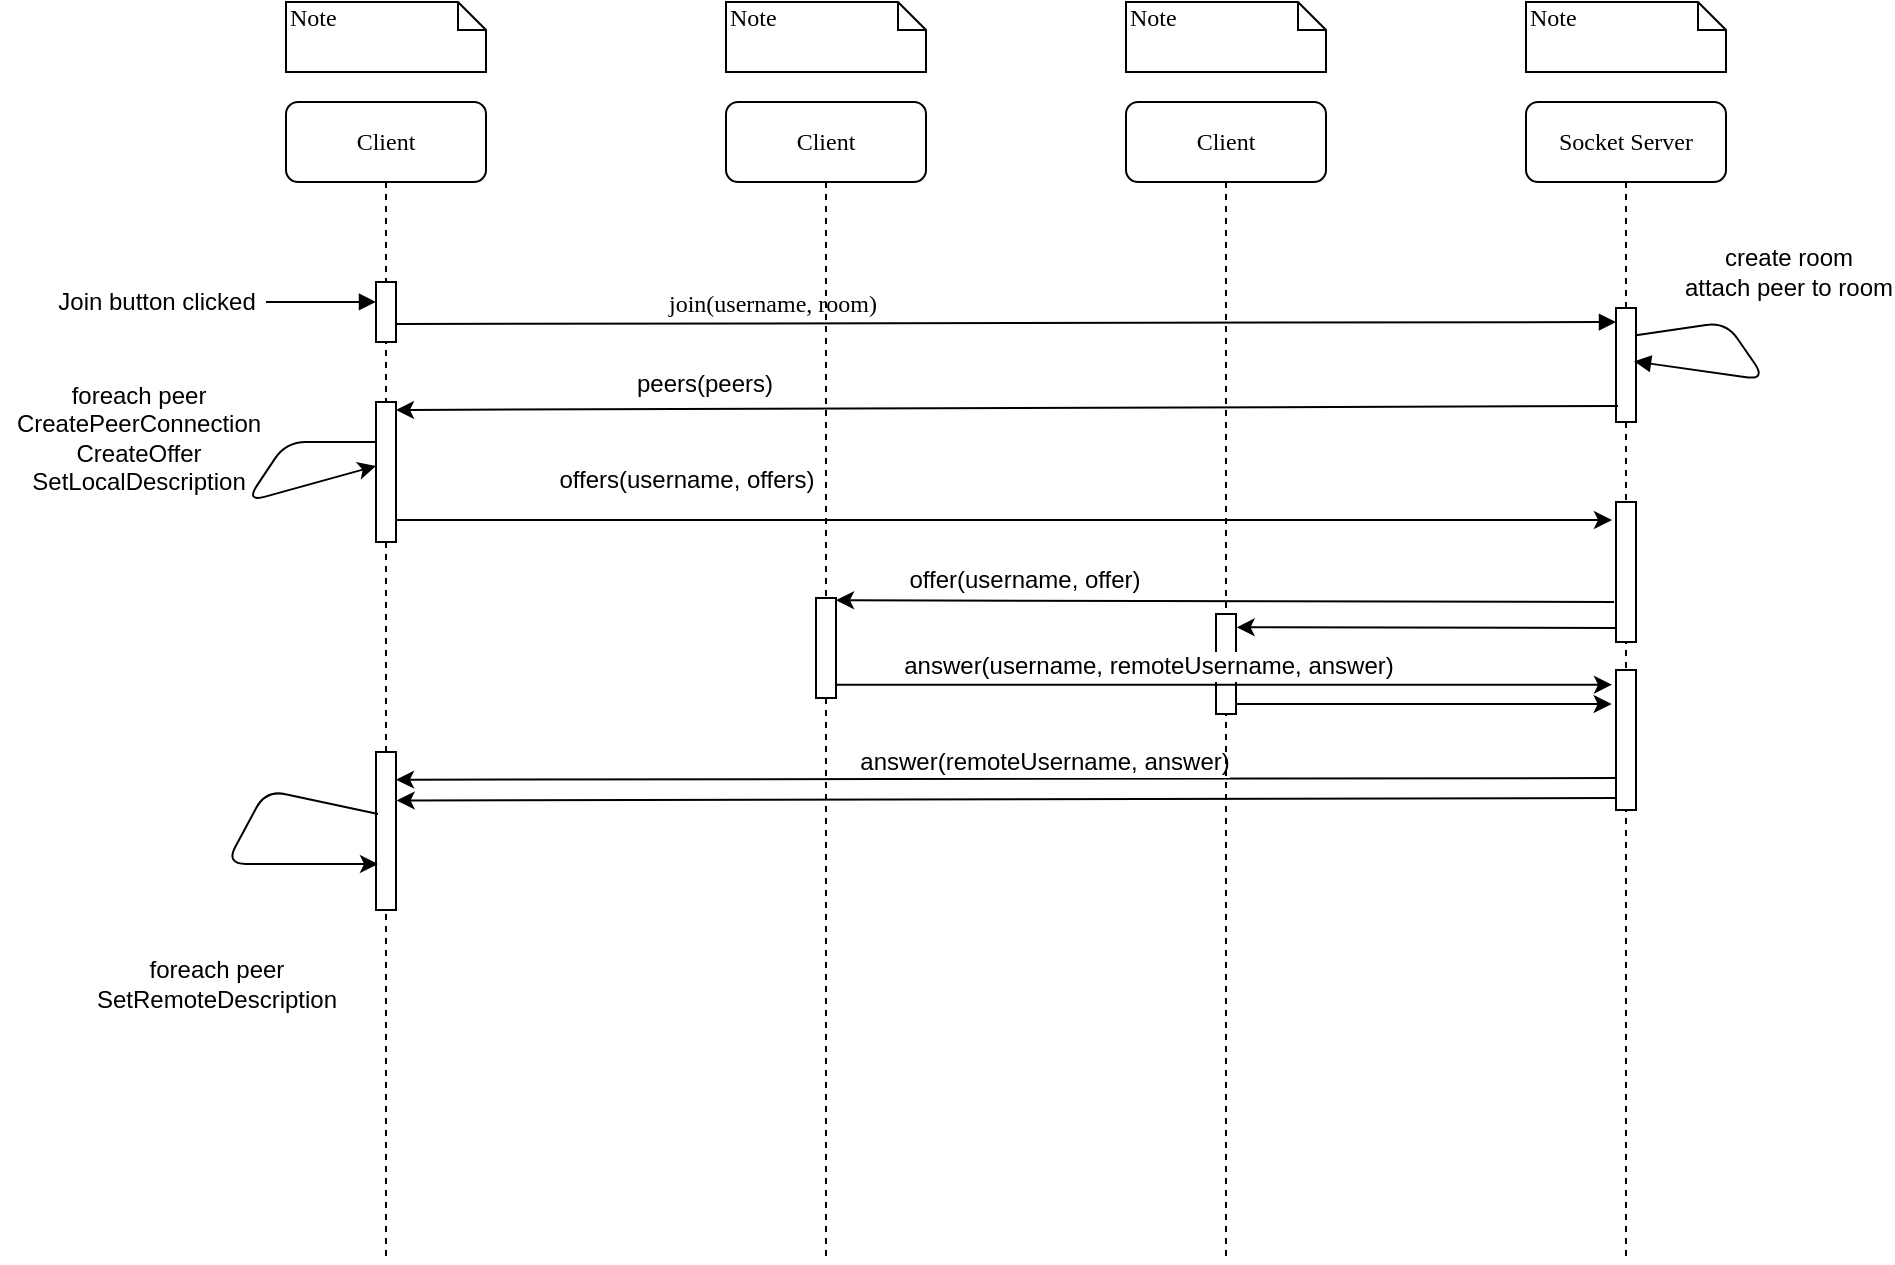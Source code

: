 <mxfile version="12.9.13" type="device" pages="3"><diagram name="Joining a Room" id="RxSfCZX_bcE92INLa4qB"><mxGraphModel dx="1426" dy="905" grid="1" gridSize="10" guides="1" tooltips="1" connect="1" arrows="1" fold="1" page="1" pageScale="1" pageWidth="1100" pageHeight="850" background="#ffffff" math="0" shadow="0"><root><mxCell id="SKw9xpFJ9XDJBb8ivudZ-0"/><mxCell id="SKw9xpFJ9XDJBb8ivudZ-1" parent="SKw9xpFJ9XDJBb8ivudZ-0"/><mxCell id="SKw9xpFJ9XDJBb8ivudZ-2" value="Client" style="shape=umlLifeline;perimeter=lifelinePerimeter;whiteSpace=wrap;html=1;container=1;collapsible=0;recursiveResize=0;outlineConnect=0;rounded=1;shadow=0;comic=0;labelBackgroundColor=none;strokeWidth=1;fontFamily=Verdana;fontSize=12;align=center;" vertex="1" parent="SKw9xpFJ9XDJBb8ivudZ-1"><mxGeometry x="390" y="100" width="100" height="580" as="geometry"/></mxCell><mxCell id="SKw9xpFJ9XDJBb8ivudZ-3" value="" style="html=1;points=[];perimeter=orthogonalPerimeter;rounded=0;shadow=0;comic=0;labelBackgroundColor=none;strokeWidth=1;fontFamily=Verdana;fontSize=12;align=center;" vertex="1" parent="SKw9xpFJ9XDJBb8ivudZ-2"><mxGeometry x="45" y="248" width="10" height="50" as="geometry"/></mxCell><mxCell id="SKw9xpFJ9XDJBb8ivudZ-4" value="Socket Server" style="shape=umlLifeline;perimeter=lifelinePerimeter;whiteSpace=wrap;html=1;container=1;collapsible=0;recursiveResize=0;outlineConnect=0;rounded=1;shadow=0;comic=0;labelBackgroundColor=none;strokeWidth=1;fontFamily=Verdana;fontSize=12;align=center;" vertex="1" parent="SKw9xpFJ9XDJBb8ivudZ-1"><mxGeometry x="790" y="100" width="100" height="580" as="geometry"/></mxCell><mxCell id="SKw9xpFJ9XDJBb8ivudZ-5" value="" style="html=1;points=[];perimeter=orthogonalPerimeter;rounded=0;shadow=0;comic=0;labelBackgroundColor=none;strokeWidth=1;fontFamily=Verdana;fontSize=12;align=center;" vertex="1" parent="SKw9xpFJ9XDJBb8ivudZ-4"><mxGeometry x="45" y="103" width="10" height="57" as="geometry"/></mxCell><mxCell id="SKw9xpFJ9XDJBb8ivudZ-6" value="create room&lt;br style=&quot;font-size: 12px;&quot;&gt;attach peer to room" style="html=1;verticalAlign=bottom;endArrow=block;exitX=1;exitY=0.239;exitDx=0;exitDy=0;exitPerimeter=0;entryX=0.9;entryY=0.468;entryDx=0;entryDy=0;entryPerimeter=0;fontSize=12;rounded=1;" edge="1" parent="SKw9xpFJ9XDJBb8ivudZ-4" source="SKw9xpFJ9XDJBb8ivudZ-5" target="SKw9xpFJ9XDJBb8ivudZ-5"><mxGeometry x="-0.371" y="32" width="80" relative="1" as="geometry"><mxPoint x="56" y="119.013" as="sourcePoint"/><mxPoint x="54" y="138.979" as="targetPoint"/><Array as="points"><mxPoint x="100" y="110"/><mxPoint x="120" y="139"/></Array><mxPoint x="4" y="9" as="offset"/></mxGeometry></mxCell><mxCell id="SKw9xpFJ9XDJBb8ivudZ-7" value="" style="html=1;points=[];perimeter=orthogonalPerimeter;rounded=0;shadow=0;comic=0;labelBackgroundColor=none;strokeWidth=1;fontFamily=Verdana;fontSize=12;align=center;" vertex="1" parent="SKw9xpFJ9XDJBb8ivudZ-4"><mxGeometry x="45" y="284" width="10" height="70" as="geometry"/></mxCell><mxCell id="SKw9xpFJ9XDJBb8ivudZ-36" value="" style="html=1;points=[];perimeter=orthogonalPerimeter;rounded=0;shadow=0;comic=0;labelBackgroundColor=none;strokeWidth=1;fontFamily=Verdana;fontSize=12;align=center;" vertex="1" parent="SKw9xpFJ9XDJBb8ivudZ-4"><mxGeometry x="45" y="200" width="10" height="70" as="geometry"/></mxCell><mxCell id="SKw9xpFJ9XDJBb8ivudZ-8" value="Client" style="shape=umlLifeline;perimeter=lifelinePerimeter;whiteSpace=wrap;html=1;container=1;collapsible=0;recursiveResize=0;outlineConnect=0;rounded=1;shadow=0;comic=0;labelBackgroundColor=none;strokeWidth=1;fontFamily=Verdana;fontSize=12;align=center;" vertex="1" parent="SKw9xpFJ9XDJBb8ivudZ-1"><mxGeometry x="170" y="100" width="100" height="580" as="geometry"/></mxCell><mxCell id="SKw9xpFJ9XDJBb8ivudZ-9" value="" style="html=1;points=[];perimeter=orthogonalPerimeter;rounded=0;shadow=0;comic=0;labelBackgroundColor=none;strokeWidth=1;fontFamily=Verdana;fontSize=12;align=center;" vertex="1" parent="SKw9xpFJ9XDJBb8ivudZ-8"><mxGeometry x="45" y="325" width="10" height="79" as="geometry"/></mxCell><mxCell id="SKw9xpFJ9XDJBb8ivudZ-10" style="edgeStyle=none;rounded=1;orthogonalLoop=1;jettySize=auto;html=1;entryX=0;entryY=0.158;entryDx=0;entryDy=0;entryPerimeter=0;fontSize=12;" edge="1" parent="SKw9xpFJ9XDJBb8ivudZ-8" source="SKw9xpFJ9XDJBb8ivudZ-9" target="SKw9xpFJ9XDJBb8ivudZ-9"><mxGeometry relative="1" as="geometry"><mxPoint x="-30" y="352.5" as="targetPoint"/></mxGeometry></mxCell><mxCell id="SKw9xpFJ9XDJBb8ivudZ-11" value="foreach peer&lt;br&gt;SetRemoteDescription" style="edgeStyle=none;rounded=1;orthogonalLoop=1;jettySize=auto;html=1;exitX=0.1;exitY=0.392;exitDx=0;exitDy=0;exitPerimeter=0;fontSize=12;entryX=0.1;entryY=0.709;entryDx=0;entryDy=0;entryPerimeter=0;" edge="1" parent="SKw9xpFJ9XDJBb8ivudZ-8" source="SKw9xpFJ9XDJBb8ivudZ-9" target="SKw9xpFJ9XDJBb8ivudZ-9"><mxGeometry x="0.131" y="53" relative="1" as="geometry"><mxPoint x="49.5" y="358" as="targetPoint"/><mxPoint x="45" y="337.023" as="sourcePoint"/><Array as="points"><mxPoint x="-10" y="344"/><mxPoint x="-30" y="381"/></Array><mxPoint x="-52" y="35" as="offset"/></mxGeometry></mxCell><mxCell id="SKw9xpFJ9XDJBb8ivudZ-12" value="" style="html=1;points=[];perimeter=orthogonalPerimeter;rounded=0;shadow=0;comic=0;labelBackgroundColor=none;strokeWidth=1;fontFamily=Verdana;fontSize=12;align=center;" vertex="1" parent="SKw9xpFJ9XDJBb8ivudZ-8"><mxGeometry x="45" y="150" width="10" height="70" as="geometry"/></mxCell><mxCell id="SKw9xpFJ9XDJBb8ivudZ-13" style="edgeStyle=none;rounded=1;orthogonalLoop=1;jettySize=auto;html=1;entryX=0;entryY=0.457;entryDx=0;entryDy=0;entryPerimeter=0;fontSize=12;exitX=0;exitY=0.286;exitDx=0;exitDy=0;exitPerimeter=0;" edge="1" parent="SKw9xpFJ9XDJBb8ivudZ-8" source="SKw9xpFJ9XDJBb8ivudZ-12" target="SKw9xpFJ9XDJBb8ivudZ-12"><mxGeometry relative="1" as="geometry"><mxPoint x="-20" y="160" as="targetPoint"/><mxPoint x="50" y="170" as="sourcePoint"/><Array as="points"><mxPoint y="170"/><mxPoint x="-20" y="200"/></Array></mxGeometry></mxCell><mxCell id="SKw9xpFJ9XDJBb8ivudZ-14" value="foreach peer&lt;br&gt;CreatePeerConnection&lt;br style=&quot;font-size: 12px&quot;&gt;CreateOffer&lt;br&gt;SetLocalDescription" style="edgeLabel;html=1;align=center;verticalAlign=middle;resizable=0;points=[];fontSize=12;labelBackgroundColor=none;" vertex="1" connectable="0" parent="SKw9xpFJ9XDJBb8ivudZ-13"><mxGeometry x="-0.373" y="11" relative="1" as="geometry"><mxPoint x="-82.25" y="-9.96" as="offset"/></mxGeometry></mxCell><mxCell id="KfBAkhb3ENhxAniZ2tTc-0" value="" style="html=1;points=[];perimeter=orthogonalPerimeter;fontSize=12;" vertex="1" parent="SKw9xpFJ9XDJBb8ivudZ-8"><mxGeometry x="45" y="90" width="10" height="30" as="geometry"/></mxCell><mxCell id="SKw9xpFJ9XDJBb8ivudZ-15" value="join(username, room)" style="html=1;verticalAlign=bottom;endArrow=block;labelBackgroundColor=none;fontFamily=Verdana;fontSize=12;elbow=vertical;entryX=0;entryY=0.123;entryDx=0;entryDy=0;entryPerimeter=0;exitX=1;exitY=0.7;exitDx=0;exitDy=0;exitPerimeter=0;" edge="1" parent="SKw9xpFJ9XDJBb8ivudZ-1" source="KfBAkhb3ENhxAniZ2tTc-0" target="SKw9xpFJ9XDJBb8ivudZ-5"><mxGeometry x="0.111" y="-152" relative="1" as="geometry"><mxPoint x="225" y="209" as="sourcePoint"/><mxPoint x="-151" y="-152" as="offset"/></mxGeometry></mxCell><mxCell id="SKw9xpFJ9XDJBb8ivudZ-16" value="Note" style="shape=note;whiteSpace=wrap;html=1;size=14;verticalAlign=top;align=left;spacingTop=-6;rounded=0;shadow=0;comic=0;labelBackgroundColor=none;strokeWidth=1;fontFamily=Verdana;fontSize=12;" vertex="1" parent="SKw9xpFJ9XDJBb8ivudZ-1"><mxGeometry x="170" y="50" width="100" height="35" as="geometry"/></mxCell><mxCell id="SKw9xpFJ9XDJBb8ivudZ-17" value="Note" style="shape=note;whiteSpace=wrap;html=1;size=14;verticalAlign=top;align=left;spacingTop=-6;rounded=0;shadow=0;comic=0;labelBackgroundColor=none;strokeWidth=1;fontFamily=Verdana;fontSize=12;" vertex="1" parent="SKw9xpFJ9XDJBb8ivudZ-1"><mxGeometry x="390" y="50" width="100" height="35" as="geometry"/></mxCell><mxCell id="SKw9xpFJ9XDJBb8ivudZ-18" value="Note" style="shape=note;whiteSpace=wrap;html=1;size=14;verticalAlign=top;align=left;spacingTop=-6;rounded=0;shadow=0;comic=0;labelBackgroundColor=none;strokeWidth=1;fontFamily=Verdana;fontSize=12;" vertex="1" parent="SKw9xpFJ9XDJBb8ivudZ-1"><mxGeometry x="790" y="50" width="100" height="35" as="geometry"/></mxCell><mxCell id="SKw9xpFJ9XDJBb8ivudZ-19" style="edgeStyle=orthogonalEdgeStyle;curved=1;rounded=0;orthogonalLoop=1;jettySize=auto;html=1;entryX=1;entryY=0.022;entryDx=0;entryDy=0;entryPerimeter=0;fontSize=12;comic=0;exitX=-0.1;exitY=0.714;exitDx=0;exitDy=0;exitPerimeter=0;" edge="1" parent="SKw9xpFJ9XDJBb8ivudZ-1" source="SKw9xpFJ9XDJBb8ivudZ-36" target="SKw9xpFJ9XDJBb8ivudZ-3"><mxGeometry relative="1" as="geometry"><mxPoint x="834.5" y="349.327" as="sourcePoint"/></mxGeometry></mxCell><mxCell id="SKw9xpFJ9XDJBb8ivudZ-20" value="offer(username, offer)" style="edgeLabel;html=1;align=center;verticalAlign=middle;resizable=0;points=[];fontSize=12;" vertex="1" connectable="0" parent="SKw9xpFJ9XDJBb8ivudZ-19"><mxGeometry x="-0.026" y="-4" relative="1" as="geometry"><mxPoint x="-105.09" y="-7.35" as="offset"/></mxGeometry></mxCell><mxCell id="SKw9xpFJ9XDJBb8ivudZ-23" style="edgeStyle=none;rounded=0;orthogonalLoop=1;jettySize=auto;html=1;entryX=1;entryY=0.175;entryDx=0;entryDy=0;entryPerimeter=0;exitX=0;exitY=0.772;exitDx=0;exitDy=0;exitPerimeter=0;fontSize=12;" edge="1" parent="SKw9xpFJ9XDJBb8ivudZ-1" source="SKw9xpFJ9XDJBb8ivudZ-7" target="SKw9xpFJ9XDJBb8ivudZ-9"><mxGeometry relative="1" as="geometry"><mxPoint x="675" y="433.022" as="sourcePoint"/><mxPoint x="225" y="433.022" as="targetPoint"/></mxGeometry></mxCell><mxCell id="SKw9xpFJ9XDJBb8ivudZ-24" value="answer(remoteUsername, answer)" style="edgeLabel;html=1;align=center;verticalAlign=middle;resizable=0;points=[];fontSize=12;" vertex="1" connectable="0" parent="SKw9xpFJ9XDJBb8ivudZ-23"><mxGeometry x="-0.067" y="-3" relative="1" as="geometry"><mxPoint x="-2" y="-6" as="offset"/></mxGeometry></mxCell><mxCell id="SKw9xpFJ9XDJBb8ivudZ-25" value="Client" style="shape=umlLifeline;perimeter=lifelinePerimeter;whiteSpace=wrap;html=1;container=1;collapsible=0;recursiveResize=0;outlineConnect=0;rounded=1;shadow=0;comic=0;labelBackgroundColor=none;strokeWidth=1;fontFamily=Verdana;fontSize=12;align=center;" vertex="1" parent="SKw9xpFJ9XDJBb8ivudZ-1"><mxGeometry x="590" y="100" width="100" height="580" as="geometry"/></mxCell><mxCell id="SKw9xpFJ9XDJBb8ivudZ-26" value="" style="html=1;points=[];perimeter=orthogonalPerimeter;rounded=0;shadow=0;comic=0;labelBackgroundColor=none;strokeWidth=1;fontFamily=Verdana;fontSize=12;align=center;" vertex="1" parent="SKw9xpFJ9XDJBb8ivudZ-25"><mxGeometry x="45" y="256" width="10" height="50" as="geometry"/></mxCell><mxCell id="SKw9xpFJ9XDJBb8ivudZ-27" value="Note" style="shape=note;whiteSpace=wrap;html=1;size=14;verticalAlign=top;align=left;spacingTop=-6;rounded=0;shadow=0;comic=0;labelBackgroundColor=none;strokeWidth=1;fontFamily=Verdana;fontSize=12;" vertex="1" parent="SKw9xpFJ9XDJBb8ivudZ-1"><mxGeometry x="590" y="50" width="100" height="35" as="geometry"/></mxCell><mxCell id="SKw9xpFJ9XDJBb8ivudZ-28" style="edgeStyle=none;rounded=1;comic=0;orthogonalLoop=1;jettySize=auto;html=1;entryX=1.033;entryY=0.133;entryDx=0;entryDy=0;entryPerimeter=0;fontSize=12;exitX=0;exitY=0.9;exitDx=0;exitDy=0;exitPerimeter=0;" edge="1" parent="SKw9xpFJ9XDJBb8ivudZ-1" source="SKw9xpFJ9XDJBb8ivudZ-36" target="SKw9xpFJ9XDJBb8ivudZ-26"><mxGeometry relative="1" as="geometry"><mxPoint x="835" y="362.65" as="sourcePoint"/></mxGeometry></mxCell><mxCell id="SKw9xpFJ9XDJBb8ivudZ-29" style="edgeStyle=none;rounded=1;comic=0;orthogonalLoop=1;jettySize=auto;html=1;entryX=-0.217;entryY=0.243;entryDx=0;entryDy=0;entryPerimeter=0;fontSize=12;" edge="1" parent="SKw9xpFJ9XDJBb8ivudZ-1" source="SKw9xpFJ9XDJBb8ivudZ-26" target="SKw9xpFJ9XDJBb8ivudZ-7"><mxGeometry relative="1" as="geometry"/></mxCell><mxCell id="SKw9xpFJ9XDJBb8ivudZ-30" style="edgeStyle=none;rounded=1;comic=0;orthogonalLoop=1;jettySize=auto;html=1;entryX=1.033;entryY=0.383;entryDx=0;entryDy=0;entryPerimeter=0;fontSize=12;" edge="1" parent="SKw9xpFJ9XDJBb8ivudZ-1"><mxGeometry relative="1" as="geometry"><mxPoint x="835" y="448" as="sourcePoint"/><mxPoint x="225.33" y="449.257" as="targetPoint"/></mxGeometry></mxCell><mxCell id="SKw9xpFJ9XDJBb8ivudZ-33" style="edgeStyle=none;rounded=1;comic=0;orthogonalLoop=1;jettySize=auto;html=1;entryX=1;entryY=0.057;entryDx=0;entryDy=0;entryPerimeter=0;fontSize=12;exitX=0.1;exitY=0.86;exitDx=0;exitDy=0;exitPerimeter=0;" edge="1" parent="SKw9xpFJ9XDJBb8ivudZ-1" source="SKw9xpFJ9XDJBb8ivudZ-5" target="SKw9xpFJ9XDJBb8ivudZ-12"><mxGeometry relative="1" as="geometry"><mxPoint x="835" y="257.488" as="sourcePoint"/><mxPoint x="227" y="257.488" as="targetPoint"/></mxGeometry></mxCell><mxCell id="SKw9xpFJ9XDJBb8ivudZ-34" value="peers(peers)" style="edgeLabel;html=1;align=center;verticalAlign=middle;resizable=0;points=[];fontSize=12;" vertex="1" connectable="0" parent="SKw9xpFJ9XDJBb8ivudZ-33"><mxGeometry x="0.447" y="-4" relative="1" as="geometry"><mxPoint x="-15" y="-8.54" as="offset"/></mxGeometry></mxCell><mxCell id="SKw9xpFJ9XDJBb8ivudZ-37" value="" style="edgeStyle=none;rounded=1;comic=0;orthogonalLoop=1;jettySize=auto;html=1;fontSize=12;entryX=-0.2;entryY=0.129;entryDx=0;entryDy=0;entryPerimeter=0;exitX=1;exitY=0.843;exitDx=0;exitDy=0;exitPerimeter=0;" edge="1" parent="SKw9xpFJ9XDJBb8ivudZ-1" source="SKw9xpFJ9XDJBb8ivudZ-12" target="SKw9xpFJ9XDJBb8ivudZ-36"><mxGeometry relative="1" as="geometry"><mxPoint x="225" y="303" as="sourcePoint"/><mxPoint x="835" y="303" as="targetPoint"/></mxGeometry></mxCell><mxCell id="SKw9xpFJ9XDJBb8ivudZ-38" value="offers(username, offers)" style="edgeLabel;html=1;align=center;verticalAlign=middle;resizable=0;points=[];fontSize=12;" vertex="1" connectable="0" parent="SKw9xpFJ9XDJBb8ivudZ-37"><mxGeometry x="-0.601" y="2" relative="1" as="geometry"><mxPoint x="23" y="-17.77" as="offset"/></mxGeometry></mxCell><mxCell id="SKw9xpFJ9XDJBb8ivudZ-21" style="rounded=0;orthogonalLoop=1;jettySize=auto;html=1;entryX=-0.2;entryY=0.105;entryDx=0;entryDy=0;entryPerimeter=0;fontSize=12;" edge="1" parent="SKw9xpFJ9XDJBb8ivudZ-1" source="SKw9xpFJ9XDJBb8ivudZ-3" target="SKw9xpFJ9XDJBb8ivudZ-7"><mxGeometry relative="1" as="geometry"/></mxCell><mxCell id="SKw9xpFJ9XDJBb8ivudZ-22" value="answer(username, remoteUsername, answer)" style="edgeLabel;html=1;align=center;verticalAlign=middle;resizable=0;points=[];fontSize=12;" vertex="1" connectable="0" parent="SKw9xpFJ9XDJBb8ivudZ-21"><mxGeometry x="-0.044" y="2" relative="1" as="geometry"><mxPoint x="-30" y="-7.99" as="offset"/></mxGeometry></mxCell><mxCell id="KfBAkhb3ENhxAniZ2tTc-1" value="" style="endArrow=block;endFill=1;endSize=6;html=1;fontSize=12;entryX=0;entryY=0.333;entryDx=0;entryDy=0;entryPerimeter=0;" edge="1" parent="SKw9xpFJ9XDJBb8ivudZ-1" target="KfBAkhb3ENhxAniZ2tTc-0"><mxGeometry width="100" relative="1" as="geometry"><mxPoint x="160" y="200" as="sourcePoint"/><mxPoint x="180" y="200" as="targetPoint"/></mxGeometry></mxCell><mxCell id="KfBAkhb3ENhxAniZ2tTc-2" value="Join button clicked" style="text;html=1;align=center;verticalAlign=middle;resizable=0;points=[];autosize=1;fontSize=12;" vertex="1" parent="SKw9xpFJ9XDJBb8ivudZ-1"><mxGeometry x="50" y="190" width="110" height="20" as="geometry"/></mxCell></root></mxGraphModel></diagram><diagram id="zo6qFpLO3zKq0SVEY2xN" name="Flow of Media Stream"><mxGraphModel dx="1678" dy="1065" grid="1" gridSize="10" guides="1" tooltips="1" connect="1" arrows="1" fold="1" page="1" pageScale="1" pageWidth="1169" pageHeight="827" math="0" shadow="0"><root><mxCell id="d6-RirXBWpP6r86_5c4d-0"/><mxCell id="d6-RirXBWpP6r86_5c4d-1" parent="d6-RirXBWpP6r86_5c4d-0"/><mxCell id="ltpzYQxkjS5_Isr3obq0-52" value="foreach&lt;br&gt;track" style="shape=umlFrame;whiteSpace=wrap;html=1;dashed=1;dashPattern=1 1;labelBackgroundColor=none;strokeColor=#FF0000;fontSize=12;" vertex="1" parent="d6-RirXBWpP6r86_5c4d-1"><mxGeometry x="77.5" y="472" width="962.5" height="138" as="geometry"/></mxCell><mxCell id="d6-RirXBWpP6r86_5c4d-2" value="RTC Module" style="shape=umlLifeline;perimeter=lifelinePerimeter;whiteSpace=wrap;html=1;container=1;collapsible=0;recursiveResize=0;outlineConnect=0;labelBackgroundColor=none;fontSize=12;" vertex="1" parent="d6-RirXBWpP6r86_5c4d-1"><mxGeometry x="110" y="130" width="100" height="890" as="geometry"/></mxCell><mxCell id="ltpzYQxkjS5_Isr3obq0-1" value="" style="html=1;points=[];perimeter=orthogonalPerimeter;labelBackgroundColor=none;fontSize=12;" vertex="1" parent="d6-RirXBWpP6r86_5c4d-2"><mxGeometry x="45" y="80" width="10" height="80" as="geometry"/></mxCell><mxCell id="ltpzYQxkjS5_Isr3obq0-26" value="" style="html=1;points=[];perimeter=orthogonalPerimeter;labelBackgroundColor=none;fontSize=12;" vertex="1" parent="d6-RirXBWpP6r86_5c4d-2"><mxGeometry x="44" y="227" width="10" height="273" as="geometry"/></mxCell><mxCell id="ltpzYQxkjS5_Isr3obq0-53" value="register &lt;br&gt;onStateChanged&lt;br&gt;event" style="endArrow=block;endFill=1;endSize=6;html=1;fontSize=12;exitX=1.035;exitY=0.755;exitDx=0;exitDy=0;exitPerimeter=0;entryX=0.532;entryY=0.594;entryDx=0;entryDy=0;entryPerimeter=0;labelBackgroundColor=none;" edge="1" parent="d6-RirXBWpP6r86_5c4d-2"><mxGeometry x="0.203" y="-51" width="100" relative="1" as="geometry"><mxPoint x="54.35" y="421.775" as="sourcePoint"/><mxPoint x="53.2" y="452.16" as="targetPoint"/><Array as="points"><mxPoint x="110" y="422"/><mxPoint x="110" y="452"/></Array><mxPoint x="50" y="41" as="offset"/></mxGeometry></mxCell><mxCell id="ltpzYQxkjS5_Isr3obq0-55" value="" style="html=1;points=[];perimeter=orthogonalPerimeter;labelBackgroundColor=none;strokeColor=#000000;fontSize=12;" vertex="1" parent="d6-RirXBWpP6r86_5c4d-2"><mxGeometry x="44" y="550" width="10" height="110" as="geometry"/></mxCell><mxCell id="d6-RirXBWpP6r86_5c4d-3" value="WebRTC&lt;br&gt;PeerConnection" style="shape=umlLifeline;perimeter=lifelinePerimeter;whiteSpace=wrap;html=1;container=1;collapsible=0;recursiveResize=0;outlineConnect=0;labelBackgroundColor=none;fontSize=12;" vertex="1" parent="d6-RirXBWpP6r86_5c4d-1"><mxGeometry x="375" y="130" width="100" height="890" as="geometry"/></mxCell><mxCell id="ltpzYQxkjS5_Isr3obq0-39" value="" style="html=1;points=[];perimeter=orthogonalPerimeter;labelBackgroundColor=none;fontSize=12;" vertex="1" parent="d6-RirXBWpP6r86_5c4d-3"><mxGeometry x="45" y="362" width="10" height="39" as="geometry"/></mxCell><mxCell id="ltpzYQxkjS5_Isr3obq0-46" value="" style="html=1;points=[];perimeter=orthogonalPerimeter;labelBackgroundColor=none;fontSize=12;" vertex="1" parent="d6-RirXBWpP6r86_5c4d-3"><mxGeometry x="45" y="232" width="10" height="40" as="geometry"/></mxCell><mxCell id="NxG3vTyJimvZkkVbCAiO-8" value="MediaTrack" style="shape=umlLifeline;perimeter=lifelinePerimeter;whiteSpace=wrap;html=1;container=1;collapsible=0;recursiveResize=0;outlineConnect=0;labelBackgroundColor=none;fontSize=12;" vertex="1" parent="d6-RirXBWpP6r86_5c4d-1"><mxGeometry x="830" y="130" width="100" height="890" as="geometry"/></mxCell><mxCell id="ltpzYQxkjS5_Isr3obq0-13" value="" style="html=1;points=[];perimeter=orthogonalPerimeter;labelBackgroundColor=none;fontSize=12;" vertex="1" parent="NxG3vTyJimvZkkVbCAiO-8"><mxGeometry x="45" y="100" width="10" height="30" as="geometry"/></mxCell><mxCell id="j_lfJlcP6pcY479KWLVB-1" value="" style="html=1;points=[];perimeter=orthogonalPerimeter;labelBackgroundColor=none;strokeColor=#000000;fontSize=12;" vertex="1" parent="NxG3vTyJimvZkkVbCAiO-8"><mxGeometry x="45" y="580" width="10" height="70" as="geometry"/></mxCell><mxCell id="NxG3vTyJimvZkkVbCAiO-9" value="MediaStream" style="shape=umlLifeline;perimeter=lifelinePerimeter;whiteSpace=wrap;html=1;container=1;collapsible=0;recursiveResize=0;outlineConnect=0;labelBackgroundColor=none;fontSize=12;" vertex="1" parent="d6-RirXBWpP6r86_5c4d-1"><mxGeometry x="610" y="130" width="100" height="890" as="geometry"/></mxCell><mxCell id="ltpzYQxkjS5_Isr3obq0-9" value="" style="html=1;points=[];perimeter=orthogonalPerimeter;labelBackgroundColor=none;fontSize=12;" vertex="1" parent="NxG3vTyJimvZkkVbCAiO-9"><mxGeometry x="45" y="90" width="10" height="50" as="geometry"/></mxCell><mxCell id="ltpzYQxkjS5_Isr3obq0-29" value="" style="html=1;points=[];perimeter=orthogonalPerimeter;labelBackgroundColor=none;fontSize=12;" vertex="1" parent="NxG3vTyJimvZkkVbCAiO-9"><mxGeometry x="45" y="292" width="10" height="40" as="geometry"/></mxCell><mxCell id="Ms7VmSjBH13t5JB3340W-0" value="" style="html=1;points=[];perimeter=orthogonalPerimeter;labelBackgroundColor=none;strokeColor=#000000;fontSize=12;" vertex="1" parent="NxG3vTyJimvZkkVbCAiO-9"><mxGeometry x="45" y="570" width="10" height="50" as="geometry"/></mxCell><mxCell id="ltpzYQxkjS5_Isr3obq0-2" value="local stream &lt;br&gt;is ready" style="endArrow=block;endFill=1;endSize=6;html=1;fontSize=12;entryX=0;entryY=0.125;entryDx=0;entryDy=0;entryPerimeter=0;" edge="1" parent="d6-RirXBWpP6r86_5c4d-1"><mxGeometry x="-1" y="28" width="100" relative="1" as="geometry"><mxPoint x="110" y="220" as="sourcePoint"/><mxPoint x="155" y="220" as="targetPoint"/><mxPoint x="-20" y="8" as="offset"/></mxGeometry></mxCell><mxCell id="ltpzYQxkjS5_Isr3obq0-10" value="" style="edgeStyle=none;rounded=1;comic=0;orthogonalLoop=1;jettySize=auto;html=1;fontSize=12;exitX=1.053;exitY=0.313;exitDx=0;exitDy=0;exitPerimeter=0;entryX=-0.124;entryY=0.3;entryDx=0;entryDy=0;entryPerimeter=0;" edge="1" parent="d6-RirXBWpP6r86_5c4d-1" source="ltpzYQxkjS5_Isr3obq0-1" target="ltpzYQxkjS5_Isr3obq0-9"><mxGeometry relative="1" as="geometry"><mxPoint x="625" y="234" as="sourcePoint"/><mxPoint x="660" y="234" as="targetPoint"/></mxGeometry></mxCell><mxCell id="ltpzYQxkjS5_Isr3obq0-11" value="ctor (stream)" style="edgeLabel;html=1;align=center;verticalAlign=middle;resizable=0;points=[];fontSize=12;" vertex="1" connectable="0" parent="ltpzYQxkjS5_Isr3obq0-10"><mxGeometry x="0.05" y="21" relative="1" as="geometry"><mxPoint x="-21" y="16" as="offset"/></mxGeometry></mxCell><mxCell id="ltpzYQxkjS5_Isr3obq0-12" value="MediaStream" style="html=1;verticalAlign=bottom;endArrow=open;dashed=1;endSize=8;fontSize=12;exitX=-0.124;exitY=0.747;exitDx=0;exitDy=0;exitPerimeter=0;entryX=1.171;entryY=0.577;entryDx=0;entryDy=0;entryPerimeter=0;" edge="1" parent="d6-RirXBWpP6r86_5c4d-1" source="ltpzYQxkjS5_Isr3obq0-9" target="ltpzYQxkjS5_Isr3obq0-1"><mxGeometry x="0.159" y="21" relative="1" as="geometry"><mxPoint x="825.33" y="257.85" as="sourcePoint"/><mxPoint x="624.5" y="257.18" as="targetPoint"/><mxPoint as="offset"/></mxGeometry></mxCell><mxCell id="ltpzYQxkjS5_Isr3obq0-14" value="" style="edgeStyle=none;rounded=1;comic=0;orthogonalLoop=1;jettySize=auto;html=1;fontSize=12;" edge="1" parent="d6-RirXBWpP6r86_5c4d-1"><mxGeometry relative="1" as="geometry"><mxPoint x="665.0" y="241" as="sourcePoint"/><mxPoint x="875.0" y="241" as="targetPoint"/></mxGeometry></mxCell><mxCell id="ltpzYQxkjS5_Isr3obq0-15" value="ctor (track)" style="edgeLabel;html=1;align=center;verticalAlign=middle;resizable=0;points=[];fontSize=12;" vertex="1" connectable="0" parent="ltpzYQxkjS5_Isr3obq0-14"><mxGeometry x="-0.199" y="4" relative="1" as="geometry"><mxPoint x="1" y="-2" as="offset"/></mxGeometry></mxCell><mxCell id="ltpzYQxkjS5_Isr3obq0-16" value="MediaTrack" style="html=1;verticalAlign=bottom;endArrow=open;dashed=1;endSize=8;fontSize=12;exitX=-0.006;exitY=0.637;exitDx=0;exitDy=0;exitPerimeter=0;entryX=1.171;entryY=0.559;entryDx=0;entryDy=0;entryPerimeter=0;" edge="1" parent="d6-RirXBWpP6r86_5c4d-1" source="ltpzYQxkjS5_Isr3obq0-13" target="ltpzYQxkjS5_Isr3obq0-9"><mxGeometry x="0.295" y="22" relative="1" as="geometry"><mxPoint x="810" y="250" as="sourcePoint"/><mxPoint x="730" y="250" as="targetPoint"/><mxPoint as="offset"/></mxGeometry></mxCell><mxCell id="ltpzYQxkjS5_Isr3obq0-27" value="" style="endArrow=block;endFill=1;endSize=6;html=1;fontSize=12;" edge="1" parent="d6-RirXBWpP6r86_5c4d-1"><mxGeometry width="100" relative="1" as="geometry"><mxPoint x="100" y="371" as="sourcePoint"/><mxPoint x="154" y="371" as="targetPoint"/></mxGeometry></mxCell><mxCell id="ltpzYQxkjS5_Isr3obq0-28" value="while peer connection&lt;br&gt;is being created" style="edgeLabel;html=1;align=center;verticalAlign=middle;resizable=0;points=[];fontSize=12;" vertex="1" connectable="0" parent="ltpzYQxkjS5_Isr3obq0-27"><mxGeometry x="-0.559" y="-1" relative="1" as="geometry"><mxPoint x="-41.77" y="-19.9" as="offset"/></mxGeometry></mxCell><mxCell id="ltpzYQxkjS5_Isr3obq0-30" value="" style="edgeStyle=none;rounded=1;comic=0;orthogonalLoop=1;jettySize=auto;html=1;fontSize=12;entryX=-0.241;entryY=0.325;entryDx=0;entryDy=0;entryPerimeter=0;" edge="1" parent="d6-RirXBWpP6r86_5c4d-1" target="ltpzYQxkjS5_Isr3obq0-29"><mxGeometry relative="1" as="geometry"><mxPoint x="164" y="434.5" as="sourcePoint"/><mxPoint x="825.0" y="434.5" as="targetPoint"/></mxGeometry></mxCell><mxCell id="ltpzYQxkjS5_Isr3obq0-31" value="getTracksTracks" style="edgeLabel;html=1;align=center;verticalAlign=middle;resizable=0;points=[];fontSize=12;" vertex="1" connectable="0" parent="ltpzYQxkjS5_Isr3obq0-30"><mxGeometry x="-0.718" y="-2" relative="1" as="geometry"><mxPoint x="23.06" y="-7" as="offset"/></mxGeometry></mxCell><mxCell id="ltpzYQxkjS5_Isr3obq0-32" value="MediaTrack[]" style="html=1;verticalAlign=bottom;endArrow=open;dashed=1;endSize=8;fontSize=12;exitX=-0.359;exitY=0.649;exitDx=0;exitDy=0;exitPerimeter=0;entryX=1.035;entryY=0.625;entryDx=0;entryDy=0;entryPerimeter=0;" edge="1" parent="d6-RirXBWpP6r86_5c4d-1" source="ltpzYQxkjS5_Isr3obq0-29"><mxGeometry x="0.68" y="14" relative="1" as="geometry"><mxPoint x="824.35" y="449.16" as="sourcePoint"/><mxPoint x="164.35" y="448" as="targetPoint"/><mxPoint as="offset"/></mxGeometry></mxCell><mxCell id="ltpzYQxkjS5_Isr3obq0-40" value="" style="edgeStyle=none;rounded=1;comic=0;orthogonalLoop=1;jettySize=auto;html=1;fontSize=12;" edge="1" parent="d6-RirXBWpP6r86_5c4d-1"><mxGeometry relative="1" as="geometry"><mxPoint x="164" y="502" as="sourcePoint"/><mxPoint x="420" y="502" as="targetPoint"/></mxGeometry></mxCell><mxCell id="ltpzYQxkjS5_Isr3obq0-41" value="addTrack (WebRTC.MediaTrack)" style="edgeLabel;html=1;align=center;verticalAlign=middle;resizable=0;points=[];fontSize=12;" vertex="1" connectable="0" parent="ltpzYQxkjS5_Isr3obq0-40"><mxGeometry x="-0.133" y="2" relative="1" as="geometry"><mxPoint x="5.41" y="-6.5" as="offset"/></mxGeometry></mxCell><mxCell id="ltpzYQxkjS5_Isr3obq0-44" value="sender" style="html=1;verticalAlign=bottom;endArrow=open;dashed=1;endSize=8;fontSize=12;exitX=-0.271;exitY=0.716;exitDx=0;exitDy=0;exitPerimeter=0;entryX=1.035;entryY=0.71;entryDx=0;entryDy=0;entryPerimeter=0;" edge="1" parent="d6-RirXBWpP6r86_5c4d-1" source="ltpzYQxkjS5_Isr3obq0-39"><mxGeometry x="0.244" y="12" relative="1" as="geometry"><mxPoint x="340" y="512" as="sourcePoint"/><mxPoint x="164.35" y="519.95" as="targetPoint"/><mxPoint as="offset"/></mxGeometry></mxCell><mxCell id="ltpzYQxkjS5_Isr3obq0-47" value="" style="rounded=1;comic=0;orthogonalLoop=1;jettySize=auto;html=1;fontSize=12;" edge="1" parent="d6-RirXBWpP6r86_5c4d-1"><mxGeometry relative="1" as="geometry"><mxPoint x="164" y="378" as="sourcePoint"/><mxPoint x="420" y="378" as="targetPoint"/></mxGeometry></mxCell><mxCell id="ltpzYQxkjS5_Isr3obq0-49" value="ctor" style="edgeLabel;html=1;align=center;verticalAlign=middle;resizable=0;points=[];fontSize=12;" vertex="1" connectable="0" parent="ltpzYQxkjS5_Isr3obq0-47"><mxGeometry x="0.453" y="99" relative="1" as="geometry"><mxPoint x="-98" y="89" as="offset"/></mxGeometry></mxCell><mxCell id="ltpzYQxkjS5_Isr3obq0-50" value="WebRTC.PeerConnection" style="html=1;verticalAlign=bottom;endArrow=open;dashed=1;endSize=8;fontSize=12;exitX=-0.035;exitY=0.625;exitDx=0;exitDy=0;exitPerimeter=0;" edge="1" parent="d6-RirXBWpP6r86_5c4d-1" source="ltpzYQxkjS5_Isr3obq0-46"><mxGeometry x="0.329" y="15" relative="1" as="geometry"><mxPoint x="320" y="382" as="sourcePoint"/><mxPoint x="164" y="387" as="targetPoint"/><mxPoint as="offset"/></mxGeometry></mxCell><mxCell id="ltpzYQxkjS5_Isr3obq0-56" value="" style="endArrow=block;endFill=1;endSize=6;html=1;labelBackgroundColor=none;fontSize=12;entryX=-0.024;entryY=0.143;entryDx=0;entryDy=0;entryPerimeter=0;" edge="1" parent="d6-RirXBWpP6r86_5c4d-1" target="ltpzYQxkjS5_Isr3obq0-55"><mxGeometry width="100" relative="1" as="geometry"><mxPoint x="90" y="696" as="sourcePoint"/><mxPoint x="140" y="690" as="targetPoint"/></mxGeometry></mxCell><mxCell id="ltpzYQxkjS5_Isr3obq0-57" value="toggle track" style="edgeLabel;html=1;align=center;verticalAlign=middle;resizable=0;points=[];fontSize=12;labelBackgroundColor=none;" vertex="1" connectable="0" parent="ltpzYQxkjS5_Isr3obq0-56"><mxGeometry x="-0.625" y="4" relative="1" as="geometry"><mxPoint x="-51.79" y="-7.88" as="offset"/></mxGeometry></mxCell><mxCell id="Ms7VmSjBH13t5JB3340W-1" value="" style="edgeStyle=none;rounded=1;comic=0;orthogonalLoop=1;jettySize=auto;html=1;labelBackgroundColor=none;fontSize=12;" edge="1" parent="d6-RirXBWpP6r86_5c4d-1" target="NxG3vTyJimvZkkVbCAiO-9"><mxGeometry relative="1" as="geometry"><mxPoint x="164" y="710" as="sourcePoint"/><mxPoint x="420" y="710" as="targetPoint"/></mxGeometry></mxCell><mxCell id="j_lfJlcP6pcY479KWLVB-0" value="toggleAudio / toggleVideo" style="edgeLabel;html=1;align=center;verticalAlign=middle;resizable=0;points=[];fontSize=12;" vertex="1" connectable="0" parent="Ms7VmSjBH13t5JB3340W-1"><mxGeometry x="-0.85" y="2" relative="1" as="geometry"><mxPoint x="66.59" y="-8" as="offset"/></mxGeometry></mxCell><mxCell id="Ms7VmSjBH13t5JB3340W-8" value="" style="edgeStyle=none;rounded=1;comic=0;orthogonalLoop=1;jettySize=auto;html=1;labelBackgroundColor=none;startSize=10;endSize=10;fontSize=12;" edge="1" parent="d6-RirXBWpP6r86_5c4d-1" source="Ms7VmSjBH13t5JB3340W-7"><mxGeometry relative="1" as="geometry"><mxPoint x="370" y="490" as="targetPoint"/></mxGeometry></mxCell><mxCell id="Ms7VmSjBH13t5JB3340W-7" value="&lt;br&gt;Add track if track is on" style="shape=note;whiteSpace=wrap;html=1;size=14;verticalAlign=top;align=left;spacingTop=-6;labelBackgroundColor=none;strokeColor=#d6b656;fontSize=12;fillColor=#fff2cc;" vertex="1" parent="d6-RirXBWpP6r86_5c4d-1"><mxGeometry x="475" y="330" width="100" height="70" as="geometry"/></mxCell><mxCell id="j_lfJlcP6pcY479KWLVB-2" value="" style="edgeStyle=none;rounded=1;comic=0;orthogonalLoop=1;jettySize=auto;html=1;labelBackgroundColor=none;startSize=10;endSize=10;fontSize=12;" edge="1" parent="d6-RirXBWpP6r86_5c4d-1" source="Ms7VmSjBH13t5JB3340W-0" target="j_lfJlcP6pcY479KWLVB-1"><mxGeometry relative="1" as="geometry"/></mxCell><mxCell id="j_lfJlcP6pcY479KWLVB-3" value="toggleAudio / toogleVideo" style="edgeLabel;html=1;align=center;verticalAlign=middle;resizable=0;points=[];fontSize=12;" vertex="1" connectable="0" parent="j_lfJlcP6pcY479KWLVB-2"><mxGeometry x="-0.608" y="2" relative="1" as="geometry"><mxPoint x="33.82" y="-13" as="offset"/></mxGeometry></mxCell><mxCell id="j_lfJlcP6pcY479KWLVB-4" value="" style="endArrow=block;endFill=1;endSize=6;html=1;fontSize=12;" edge="1" parent="d6-RirXBWpP6r86_5c4d-1"><mxGeometry width="100" relative="1" as="geometry"><mxPoint x="885" y="740" as="sourcePoint"/><mxPoint x="885" y="770" as="targetPoint"/><Array as="points"><mxPoint x="935" y="740"/><mxPoint x="935" y="770"/></Array></mxGeometry></mxCell><mxCell id="j_lfJlcP6pcY479KWLVB-5" value="set enabled prop of &lt;br&gt;WebRTC.MediaStreamTrack" style="edgeLabel;html=1;align=center;verticalAlign=middle;resizable=0;points=[];fontSize=12;labelBackgroundColor=none;" vertex="1" connectable="0" parent="j_lfJlcP6pcY479KWLVB-4"><mxGeometry x="-0.241" y="-10" relative="1" as="geometry"><mxPoint x="55.59" y="30" as="offset"/></mxGeometry></mxCell></root></mxGraphModel></diagram><diagram id="Y5Ow0BY8yfqJBuD_6boC" name="Media Class Diagrams"><mxGraphModel dx="1426" dy="905" grid="1" gridSize="10" guides="1" tooltips="1" connect="1" arrows="1" fold="1" page="1" pageScale="1" pageWidth="1169" pageHeight="827" math="0" shadow="0"><root><mxCell id="Z0cLtyuEAlD_2ZINdVfS-0"/><mxCell id="Z0cLtyuEAlD_2ZINdVfS-1" parent="Z0cLtyuEAlD_2ZINdVfS-0"/><mxCell id="Z0cLtyuEAlD_2ZINdVfS-2" value="RTC Module" style="swimlane;fontStyle=1;align=center;verticalAlign=top;childLayout=stackLayout;horizontal=1;startSize=26;horizontalStack=0;resizeParent=1;resizeParentMax=0;resizeLast=0;collapsible=1;marginBottom=0;labelBackgroundColor=none;fontSize=12;" vertex="1" parent="Z0cLtyuEAlD_2ZINdVfS-1"><mxGeometry x="40" y="170" width="200" height="172" as="geometry"/></mxCell><mxCell id="Z0cLtyuEAlD_2ZINdVfS-3" value="  " style="text;strokeColor=none;fillColor=none;align=left;verticalAlign=top;spacingLeft=4;spacingRight=4;overflow=hidden;rotatable=0;points=[[0,0.5],[1,0.5]];portConstraint=eastwest;" vertex="1" parent="Z0cLtyuEAlD_2ZINdVfS-2"><mxGeometry y="26" width="200" height="26" as="geometry"/></mxCell><mxCell id="Z0cLtyuEAlD_2ZINdVfS-4" value="" style="line;strokeWidth=1;fillColor=none;align=left;verticalAlign=middle;spacingTop=-1;spacingLeft=3;spacingRight=3;rotatable=0;labelPosition=right;points=[];portConstraint=eastwest;" vertex="1" parent="Z0cLtyuEAlD_2ZINdVfS-2"><mxGeometry y="52" width="200" height="8" as="geometry"/></mxCell><mxCell id="Z0cLtyuEAlD_2ZINdVfS-18" value="+ init (): void" style="text;strokeColor=none;fillColor=none;align=left;verticalAlign=top;spacingLeft=4;spacingRight=4;overflow=hidden;rotatable=0;points=[[0,0.5],[1,0.5]];portConstraint=eastwest;" vertex="1" parent="Z0cLtyuEAlD_2ZINdVfS-2"><mxGeometry y="60" width="200" height="26" as="geometry"/></mxCell><mxCell id="Z0cLtyuEAlD_2ZINdVfS-5" value="+ toggleAudio (): void" style="text;strokeColor=none;fillColor=none;align=left;verticalAlign=top;spacingLeft=4;spacingRight=4;overflow=hidden;rotatable=0;points=[[0,0.5],[1,0.5]];portConstraint=eastwest;" vertex="1" parent="Z0cLtyuEAlD_2ZINdVfS-2"><mxGeometry y="86" width="200" height="26" as="geometry"/></mxCell><mxCell id="SAmALWCgYnnsO8mWwsXP-1" value="+ toggleVideo (): void" style="text;strokeColor=none;fillColor=none;align=left;verticalAlign=top;spacingLeft=4;spacingRight=4;overflow=hidden;rotatable=0;points=[[0,0.5],[1,0.5]];portConstraint=eastwest;" vertex="1" parent="Z0cLtyuEAlD_2ZINdVfS-2"><mxGeometry y="112" width="200" height="26" as="geometry"/></mxCell><mxCell id="SAmALWCgYnnsO8mWwsXP-2" value="" style="line;strokeWidth=1;fillColor=none;align=left;verticalAlign=middle;spacingTop=-1;spacingLeft=3;spacingRight=3;rotatable=0;labelPosition=right;points=[];portConstraint=eastwest;" vertex="1" parent="Z0cLtyuEAlD_2ZINdVfS-2"><mxGeometry y="138" width="200" height="8" as="geometry"/></mxCell><mxCell id="SAmALWCgYnnsO8mWwsXP-0" value="  " style="text;strokeColor=none;fillColor=none;align=left;verticalAlign=top;spacingLeft=4;spacingRight=4;overflow=hidden;rotatable=0;points=[[0,0.5],[1,0.5]];portConstraint=eastwest;" vertex="1" parent="Z0cLtyuEAlD_2ZINdVfS-2"><mxGeometry y="146" width="200" height="26" as="geometry"/></mxCell><mxCell id="Z0cLtyuEAlD_2ZINdVfS-6" value="MediaStream" style="swimlane;fontStyle=1;align=center;verticalAlign=top;childLayout=stackLayout;horizontal=1;startSize=26;horizontalStack=0;resizeParent=1;resizeParentMax=0;resizeLast=0;collapsible=1;marginBottom=0;labelBackgroundColor=none;fontSize=12;" vertex="1" parent="Z0cLtyuEAlD_2ZINdVfS-1"><mxGeometry x="330" y="270" width="310" height="230" as="geometry"/></mxCell><mxCell id="Z0cLtyuEAlD_2ZINdVfS-7" value="+ audioTracks: MediaTrack" style="text;strokeColor=none;fillColor=none;align=left;verticalAlign=top;spacingLeft=4;spacingRight=4;overflow=hidden;rotatable=0;points=[[0,0.5],[1,0.5]];portConstraint=eastwest;" vertex="1" parent="Z0cLtyuEAlD_2ZINdVfS-6"><mxGeometry y="26" width="310" height="26" as="geometry"/></mxCell><mxCell id="Z0cLtyuEAlD_2ZINdVfS-14" value="+ videoTracks: MediaTrack" style="text;strokeColor=none;fillColor=none;align=left;verticalAlign=top;spacingLeft=4;spacingRight=4;overflow=hidden;rotatable=0;points=[[0,0.5],[1,0.5]];portConstraint=eastwest;" vertex="1" parent="Z0cLtyuEAlD_2ZINdVfS-6"><mxGeometry y="52" width="310" height="26" as="geometry"/></mxCell><mxCell id="Z0cLtyuEAlD_2ZINdVfS-8" value="" style="line;strokeWidth=1;fillColor=none;align=left;verticalAlign=middle;spacingTop=-1;spacingLeft=3;spacingRight=3;rotatable=0;labelPosition=right;points=[];portConstraint=eastwest;" vertex="1" parent="Z0cLtyuEAlD_2ZINdVfS-6"><mxGeometry y="78" width="310" height="8" as="geometry"/></mxCell><mxCell id="Z0cLtyuEAlD_2ZINdVfS-26" value="+ ctor (stream: WebRTC.MediaStream)" style="text;strokeColor=none;fillColor=none;align=left;verticalAlign=top;spacingLeft=4;spacingRight=4;overflow=hidden;rotatable=0;points=[[0,0.5],[1,0.5]];portConstraint=eastwest;" vertex="1" parent="Z0cLtyuEAlD_2ZINdVfS-6"><mxGeometry y="86" width="310" height="26" as="geometry"/></mxCell><mxCell id="Z0cLtyuEAlD_2ZINdVfS-15" value="+ toggleAudio (): void" style="text;strokeColor=none;fillColor=none;align=left;verticalAlign=top;spacingLeft=4;spacingRight=4;overflow=hidden;rotatable=0;points=[[0,0.5],[1,0.5]];portConstraint=eastwest;" vertex="1" parent="Z0cLtyuEAlD_2ZINdVfS-6"><mxGeometry y="112" width="310" height="26" as="geometry"/></mxCell><mxCell id="Z0cLtyuEAlD_2ZINdVfS-17" value="+ toggleVideo (): void" style="text;strokeColor=none;fillColor=none;align=left;verticalAlign=top;spacingLeft=4;spacingRight=4;overflow=hidden;rotatable=0;points=[[0,0.5],[1,0.5]];portConstraint=eastwest;" vertex="1" parent="Z0cLtyuEAlD_2ZINdVfS-6"><mxGeometry y="138" width="310" height="28" as="geometry"/></mxCell><mxCell id="Z0cLtyuEAlD_2ZINdVfS-27" value="+ getTracks (): MediaTrack[]" style="text;strokeColor=none;fillColor=none;align=left;verticalAlign=top;spacingLeft=4;spacingRight=4;overflow=hidden;rotatable=0;points=[[0,0.5],[1,0.5]];portConstraint=eastwest;" vertex="1" parent="Z0cLtyuEAlD_2ZINdVfS-6"><mxGeometry y="166" width="310" height="28" as="geometry"/></mxCell><mxCell id="Z0cLtyuEAlD_2ZINdVfS-16" value="" style="line;strokeWidth=1;fillColor=none;align=left;verticalAlign=middle;spacingTop=-1;spacingLeft=3;spacingRight=3;rotatable=0;labelPosition=right;points=[];portConstraint=eastwest;" vertex="1" parent="Z0cLtyuEAlD_2ZINdVfS-6"><mxGeometry y="194" width="310" height="8" as="geometry"/></mxCell><mxCell id="Z0cLtyuEAlD_2ZINdVfS-9" value="  " style="text;strokeColor=none;fillColor=none;align=left;verticalAlign=top;spacingLeft=4;spacingRight=4;overflow=hidden;rotatable=0;points=[[0,0.5],[1,0.5]];portConstraint=eastwest;" vertex="1" parent="Z0cLtyuEAlD_2ZINdVfS-6"><mxGeometry y="202" width="310" height="28" as="geometry"/></mxCell><mxCell id="Z0cLtyuEAlD_2ZINdVfS-22" value="MediaStreamBuilder" style="swimlane;fontStyle=1;align=center;verticalAlign=top;childLayout=stackLayout;horizontal=1;startSize=26;horizontalStack=0;resizeParent=1;resizeParentMax=0;resizeLast=0;collapsible=1;marginBottom=0;labelBackgroundColor=none;fontSize=12;" vertex="1" parent="Z0cLtyuEAlD_2ZINdVfS-1"><mxGeometry x="330" y="70" width="330" height="86" as="geometry"/></mxCell><mxCell id="Z0cLtyuEAlD_2ZINdVfS-23" value="  " style="text;strokeColor=none;fillColor=none;align=left;verticalAlign=top;spacingLeft=4;spacingRight=4;overflow=hidden;rotatable=0;points=[[0,0.5],[1,0.5]];portConstraint=eastwest;" vertex="1" parent="Z0cLtyuEAlD_2ZINdVfS-22"><mxGeometry y="26" width="330" height="26" as="geometry"/></mxCell><mxCell id="Z0cLtyuEAlD_2ZINdVfS-24" value="" style="line;strokeWidth=1;fillColor=none;align=left;verticalAlign=middle;spacingTop=-1;spacingLeft=3;spacingRight=3;rotatable=0;labelPosition=right;points=[];portConstraint=eastwest;" vertex="1" parent="Z0cLtyuEAlD_2ZINdVfS-22"><mxGeometry y="52" width="330" height="8" as="geometry"/></mxCell><mxCell id="Z0cLtyuEAlD_2ZINdVfS-25" value="+ build (stream: WebRTC.MediaStream): MediaStream" style="text;strokeColor=none;fillColor=none;align=left;verticalAlign=top;spacingLeft=4;spacingRight=4;overflow=hidden;rotatable=0;points=[[0,0.5],[1,0.5]];portConstraint=eastwest;" vertex="1" parent="Z0cLtyuEAlD_2ZINdVfS-22"><mxGeometry y="60" width="330" height="26" as="geometry"/></mxCell><mxCell id="Z0cLtyuEAlD_2ZINdVfS-10" value="MediaTrack" style="swimlane;fontStyle=1;align=center;verticalAlign=top;childLayout=stackLayout;horizontal=1;startSize=26;horizontalStack=0;resizeParent=1;resizeParentMax=0;resizeLast=0;collapsible=1;marginBottom=0;labelBackgroundColor=none;fontSize=12;" vertex="1" parent="Z0cLtyuEAlD_2ZINdVfS-1"><mxGeometry x="790" y="268" width="260" height="198" as="geometry"/></mxCell><mxCell id="Z0cLtyuEAlD_2ZINdVfS-11" value="- track: WebRTC.MediaStreamTrack" style="text;strokeColor=none;fillColor=none;align=left;verticalAlign=top;spacingLeft=4;spacingRight=4;overflow=hidden;rotatable=0;points=[[0,0.5],[1,0.5]];portConstraint=eastwest;" vertex="1" parent="Z0cLtyuEAlD_2ZINdVfS-10"><mxGeometry y="26" width="260" height="26" as="geometry"/></mxCell><mxCell id="Z0cLtyuEAlD_2ZINdVfS-28" value="- enabled: bool" style="text;strokeColor=none;fillColor=none;align=left;verticalAlign=top;spacingLeft=4;spacingRight=4;overflow=hidden;rotatable=0;points=[[0,0.5],[1,0.5]];portConstraint=eastwest;" vertex="1" parent="Z0cLtyuEAlD_2ZINdVfS-10"><mxGeometry y="52" width="260" height="26" as="geometry"/></mxCell><mxCell id="SAmALWCgYnnsO8mWwsXP-3" value="- type: string" style="text;strokeColor=none;fillColor=none;align=left;verticalAlign=top;spacingLeft=4;spacingRight=4;overflow=hidden;rotatable=0;points=[[0,0.5],[1,0.5]];portConstraint=eastwest;" vertex="1" parent="Z0cLtyuEAlD_2ZINdVfS-10"><mxGeometry y="78" width="260" height="26" as="geometry"/></mxCell><mxCell id="Z0cLtyuEAlD_2ZINdVfS-12" value="" style="line;strokeWidth=1;fillColor=none;align=left;verticalAlign=middle;spacingTop=-1;spacingLeft=3;spacingRight=3;rotatable=0;labelPosition=right;points=[];portConstraint=eastwest;" vertex="1" parent="Z0cLtyuEAlD_2ZINdVfS-10"><mxGeometry y="104" width="260" height="8" as="geometry"/></mxCell><mxCell id="Z0cLtyuEAlD_2ZINdVfS-19" value="+ ctor (track: WebRTC.MediaStreamTrack)" style="text;strokeColor=none;fillColor=none;align=left;verticalAlign=top;spacingLeft=4;spacingRight=4;overflow=hidden;rotatable=0;points=[[0,0.5],[1,0.5]];portConstraint=eastwest;" vertex="1" parent="Z0cLtyuEAlD_2ZINdVfS-10"><mxGeometry y="112" width="260" height="26" as="geometry"/></mxCell><mxCell id="SAmALWCgYnnsO8mWwsXP-4" value="+ toggle (enabled: bool): void" style="text;strokeColor=none;fillColor=none;align=left;verticalAlign=top;spacingLeft=4;spacingRight=4;overflow=hidden;rotatable=0;points=[[0,0.5],[1,0.5]];portConstraint=eastwest;" vertex="1" parent="Z0cLtyuEAlD_2ZINdVfS-10"><mxGeometry y="138" width="260" height="26" as="geometry"/></mxCell><mxCell id="Z0cLtyuEAlD_2ZINdVfS-21" value="" style="line;strokeWidth=1;fillColor=none;align=left;verticalAlign=middle;spacingTop=-1;spacingLeft=3;spacingRight=3;rotatable=0;labelPosition=right;points=[];portConstraint=eastwest;" vertex="1" parent="Z0cLtyuEAlD_2ZINdVfS-10"><mxGeometry y="164" width="260" height="8" as="geometry"/></mxCell><mxCell id="Z0cLtyuEAlD_2ZINdVfS-13" value="+ onStateChanged (event): void" style="text;strokeColor=none;fillColor=none;align=left;verticalAlign=top;spacingLeft=4;spacingRight=4;overflow=hidden;rotatable=0;points=[[0,0.5],[1,0.5]];portConstraint=eastwest;" vertex="1" parent="Z0cLtyuEAlD_2ZINdVfS-10"><mxGeometry y="172" width="260" height="26" as="geometry"/></mxCell></root></mxGraphModel></diagram></mxfile>